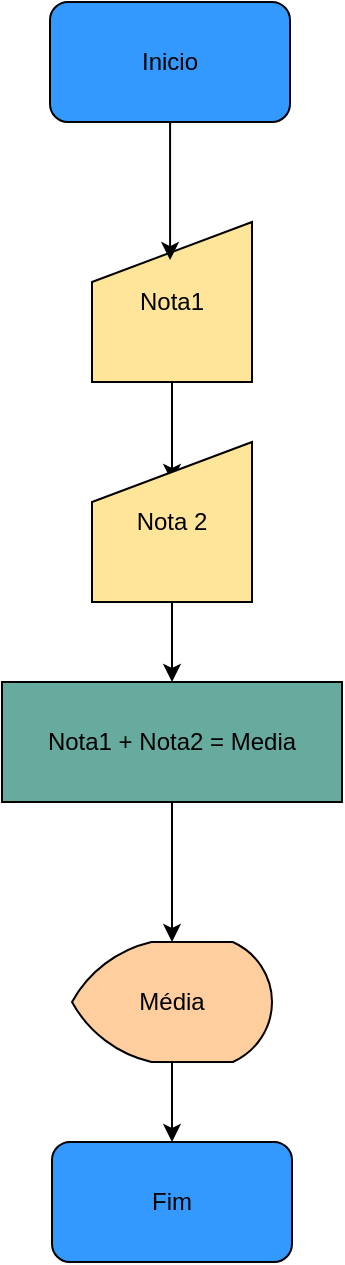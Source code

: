 <mxfile version="26.0.16">
  <diagram name="Página-1" id="sVXTwmg72bwqkmIFlTXV">
    <mxGraphModel dx="1434" dy="784" grid="1" gridSize="10" guides="1" tooltips="1" connect="1" arrows="1" fold="1" page="1" pageScale="1" pageWidth="827" pageHeight="1169" math="0" shadow="0">
      <root>
        <mxCell id="0" />
        <mxCell id="1" parent="0" />
        <mxCell id="GMdu4HkYUc1KK5raUGNz-1" value="Inicio" style="rounded=1;whiteSpace=wrap;html=1;fillColor=light-dark(#3399FF,var(--ge-dark-color, #121212));" vertex="1" parent="1">
          <mxGeometry x="328" y="100" width="120" height="60" as="geometry" />
        </mxCell>
        <mxCell id="GMdu4HkYUc1KK5raUGNz-7" style="edgeStyle=orthogonalEdgeStyle;rounded=0;orthogonalLoop=1;jettySize=auto;html=1;entryX=0.5;entryY=0.25;entryDx=0;entryDy=0;entryPerimeter=0;" edge="1" parent="1" source="GMdu4HkYUc1KK5raUGNz-3" target="GMdu4HkYUc1KK5raUGNz-4">
          <mxGeometry relative="1" as="geometry" />
        </mxCell>
        <mxCell id="GMdu4HkYUc1KK5raUGNz-3" value="Nota1" style="shape=manualInput;whiteSpace=wrap;html=1;fillColor=light-dark(#FFE599,var(--ge-dark-color, #121212));" vertex="1" parent="1">
          <mxGeometry x="349" y="210" width="80" height="80" as="geometry" />
        </mxCell>
        <mxCell id="GMdu4HkYUc1KK5raUGNz-15" style="edgeStyle=orthogonalEdgeStyle;rounded=0;orthogonalLoop=1;jettySize=auto;html=1;" edge="1" parent="1" source="GMdu4HkYUc1KK5raUGNz-4" target="GMdu4HkYUc1KK5raUGNz-9">
          <mxGeometry relative="1" as="geometry" />
        </mxCell>
        <mxCell id="GMdu4HkYUc1KK5raUGNz-4" value="Nota 2" style="shape=manualInput;whiteSpace=wrap;html=1;fillColor=light-dark(#FFE599,#000000);" vertex="1" parent="1">
          <mxGeometry x="349" y="320" width="80" height="80" as="geometry" />
        </mxCell>
        <mxCell id="GMdu4HkYUc1KK5raUGNz-6" style="edgeStyle=orthogonalEdgeStyle;rounded=0;orthogonalLoop=1;jettySize=auto;html=1;entryX=0.488;entryY=0.238;entryDx=0;entryDy=0;entryPerimeter=0;" edge="1" parent="1" source="GMdu4HkYUc1KK5raUGNz-1" target="GMdu4HkYUc1KK5raUGNz-3">
          <mxGeometry relative="1" as="geometry" />
        </mxCell>
        <mxCell id="GMdu4HkYUc1KK5raUGNz-9" value="Nota1 + Nota2 = Media" style="rounded=0;whiteSpace=wrap;html=1;fillColor=light-dark(#67AB9F,var(--ge-dark-color, #121212));" vertex="1" parent="1">
          <mxGeometry x="304" y="440" width="170" height="60" as="geometry" />
        </mxCell>
        <mxCell id="GMdu4HkYUc1KK5raUGNz-17" style="edgeStyle=orthogonalEdgeStyle;rounded=0;orthogonalLoop=1;jettySize=auto;html=1;" edge="1" parent="1" source="GMdu4HkYUc1KK5raUGNz-12" target="GMdu4HkYUc1KK5raUGNz-14">
          <mxGeometry relative="1" as="geometry" />
        </mxCell>
        <mxCell id="GMdu4HkYUc1KK5raUGNz-12" value="Média" style="strokeWidth=1;html=1;shape=mxgraph.flowchart.display;whiteSpace=wrap;fillColor=light-dark(#FFCE9F,var(--ge-dark-color, #121212));" vertex="1" parent="1">
          <mxGeometry x="339" y="570" width="100" height="60" as="geometry" />
        </mxCell>
        <mxCell id="GMdu4HkYUc1KK5raUGNz-14" value="Fim" style="rounded=1;whiteSpace=wrap;html=1;fillColor=light-dark(#3399FF,#000000);" vertex="1" parent="1">
          <mxGeometry x="329" y="670" width="120" height="60" as="geometry" />
        </mxCell>
        <mxCell id="GMdu4HkYUc1KK5raUGNz-16" style="edgeStyle=orthogonalEdgeStyle;rounded=0;orthogonalLoop=1;jettySize=auto;html=1;entryX=0.5;entryY=0;entryDx=0;entryDy=0;entryPerimeter=0;" edge="1" parent="1" source="GMdu4HkYUc1KK5raUGNz-9" target="GMdu4HkYUc1KK5raUGNz-12">
          <mxGeometry relative="1" as="geometry" />
        </mxCell>
      </root>
    </mxGraphModel>
  </diagram>
</mxfile>
